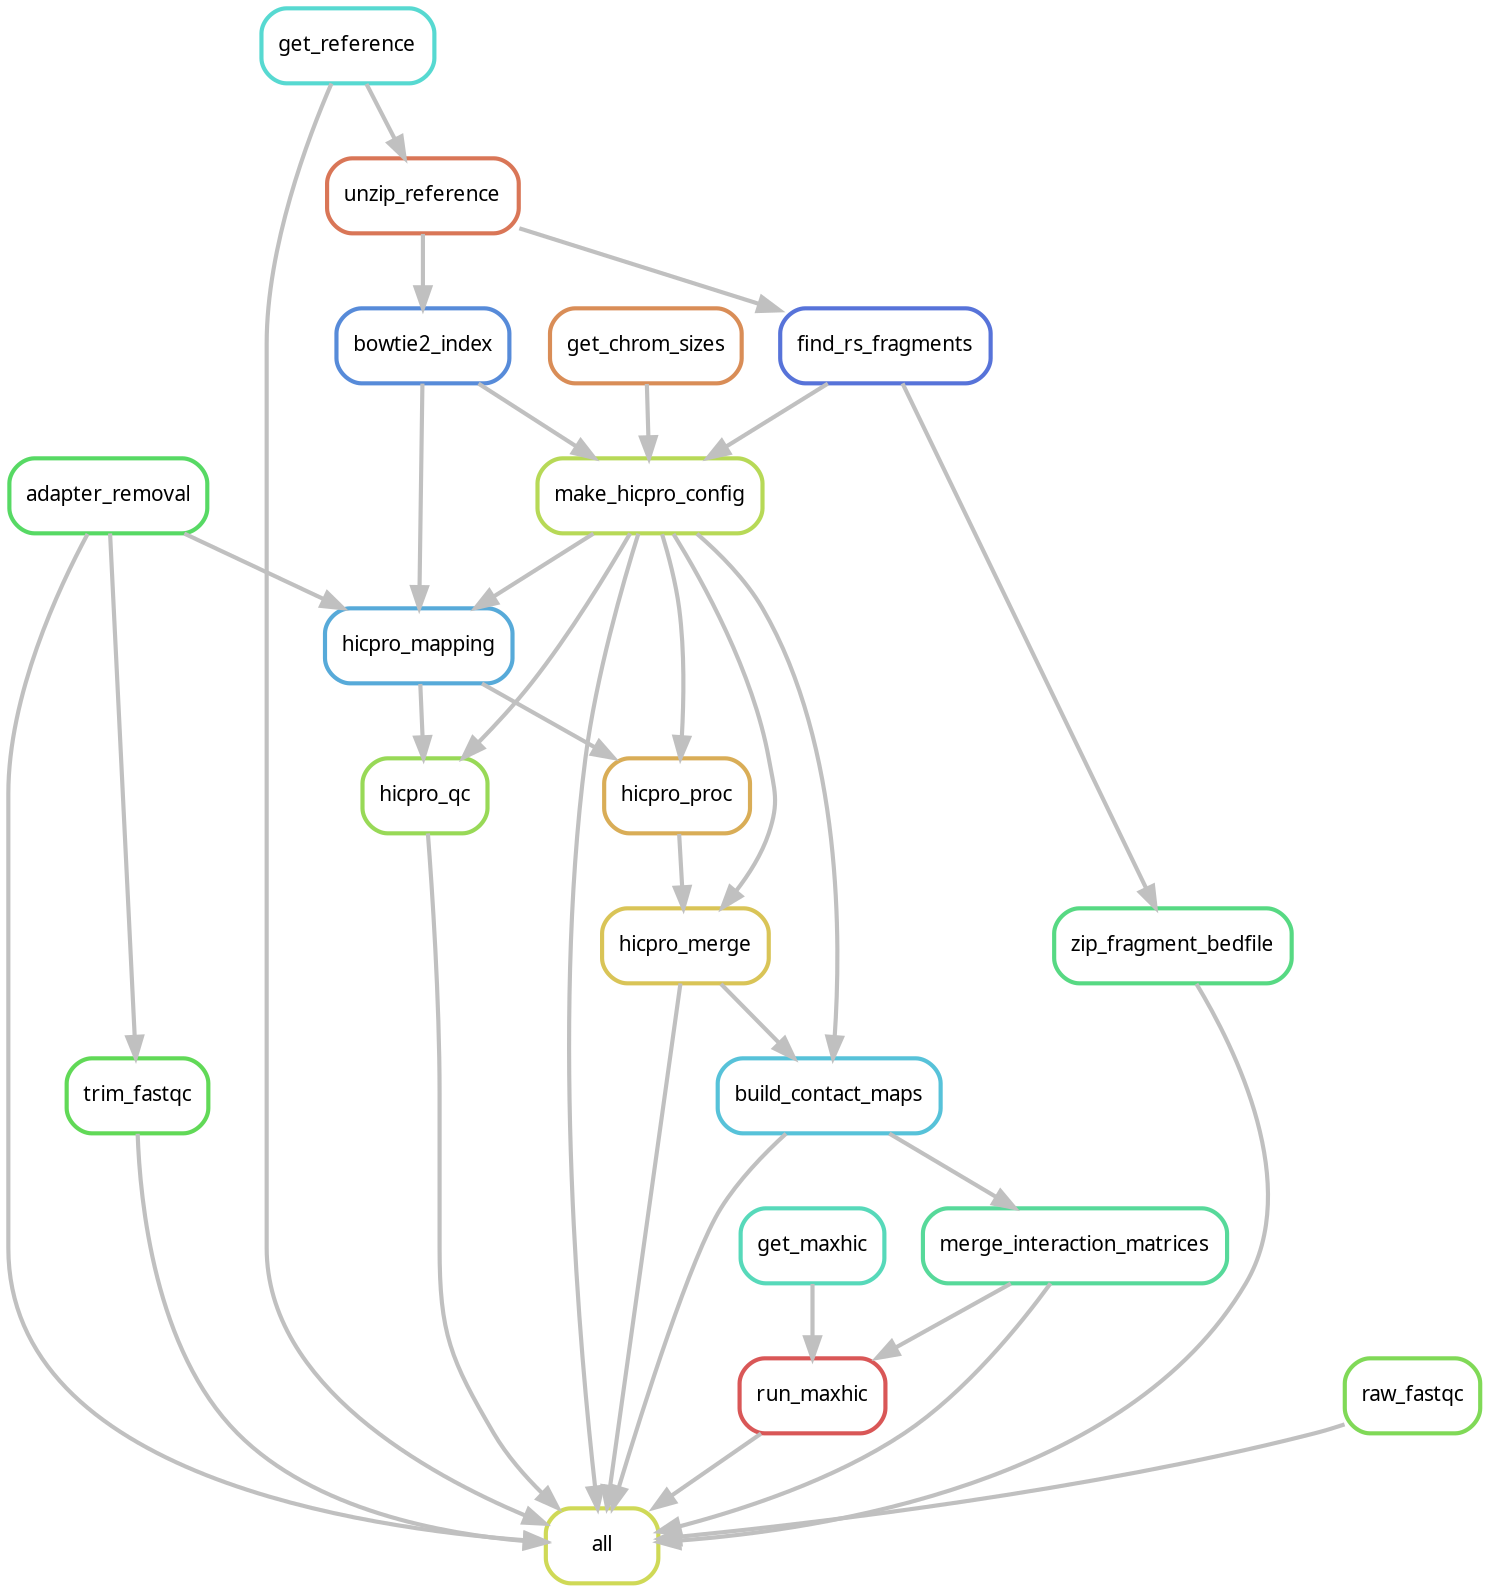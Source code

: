 digraph snakemake_dag {
    graph[bgcolor=white, margin=0];
    node[shape=box, style=rounded, fontname=sans,                 fontsize=10, penwidth=2];
    edge[penwidth=2, color=grey];
	0[label = "all", color = "0.18 0.6 0.85", style="rounded"];
	1[label = "trim_fastqc", color = "0.32 0.6 0.85", style="rounded"];
	2[label = "build_contact_maps", color = "0.53 0.6 0.85", style="rounded"];
	3[label = "hicpro_qc", color = "0.25 0.6 0.85", style="rounded"];
	4[label = "merge_interaction_matrices", color = "0.42 0.6 0.85", style="rounded"];
	5[label = "raw_fastqc", color = "0.28 0.6 0.85", style="rounded"];
	6[label = "hicpro_merge", color = "0.14 0.6 0.85", style="rounded"];
	7[label = "run_maxhic", color = "0.00 0.6 0.85", style="rounded"];
	8[label = "make_hicpro_config", color = "0.21 0.6 0.85", style="rounded"];
	9[label = "adapter_removal", color = "0.35 0.6 0.85", style="rounded"];
	10[label = "get_reference", color = "0.49 0.6 0.85", style="rounded"];
	11[label = "zip_fragment_bedfile", color = "0.39 0.6 0.85", style="rounded"];
	12[label = "hicpro_mapping", color = "0.56 0.6 0.85", style="rounded"];
	13[label = "hicpro_proc", color = "0.11 0.6 0.85", style="rounded"];
	14[label = "get_maxhic", color = "0.46 0.6 0.85", style="rounded"];
	15[label = "bowtie2_index", color = "0.60 0.6 0.85", style="rounded"];
	16[label = "get_chrom_sizes", color = "0.07 0.6 0.85", style="rounded"];
	17[label = "find_rs_fragments", color = "0.63 0.6 0.85", style="rounded"];
	18[label = "unzip_reference", color = "0.04 0.6 0.85", style="rounded"];
	7 -> 0
	6 -> 0
	3 -> 0
	8 -> 0
	1 -> 0
	5 -> 0
	9 -> 0
	11 -> 0
	2 -> 0
	10 -> 0
	4 -> 0
	9 -> 1
	6 -> 2
	8 -> 2
	12 -> 3
	8 -> 3
	2 -> 4
	13 -> 6
	8 -> 6
	14 -> 7
	4 -> 7
	17 -> 8
	15 -> 8
	16 -> 8
	17 -> 11
	9 -> 12
	15 -> 12
	8 -> 12
	12 -> 13
	8 -> 13
	18 -> 15
	18 -> 17
	10 -> 18
}            
